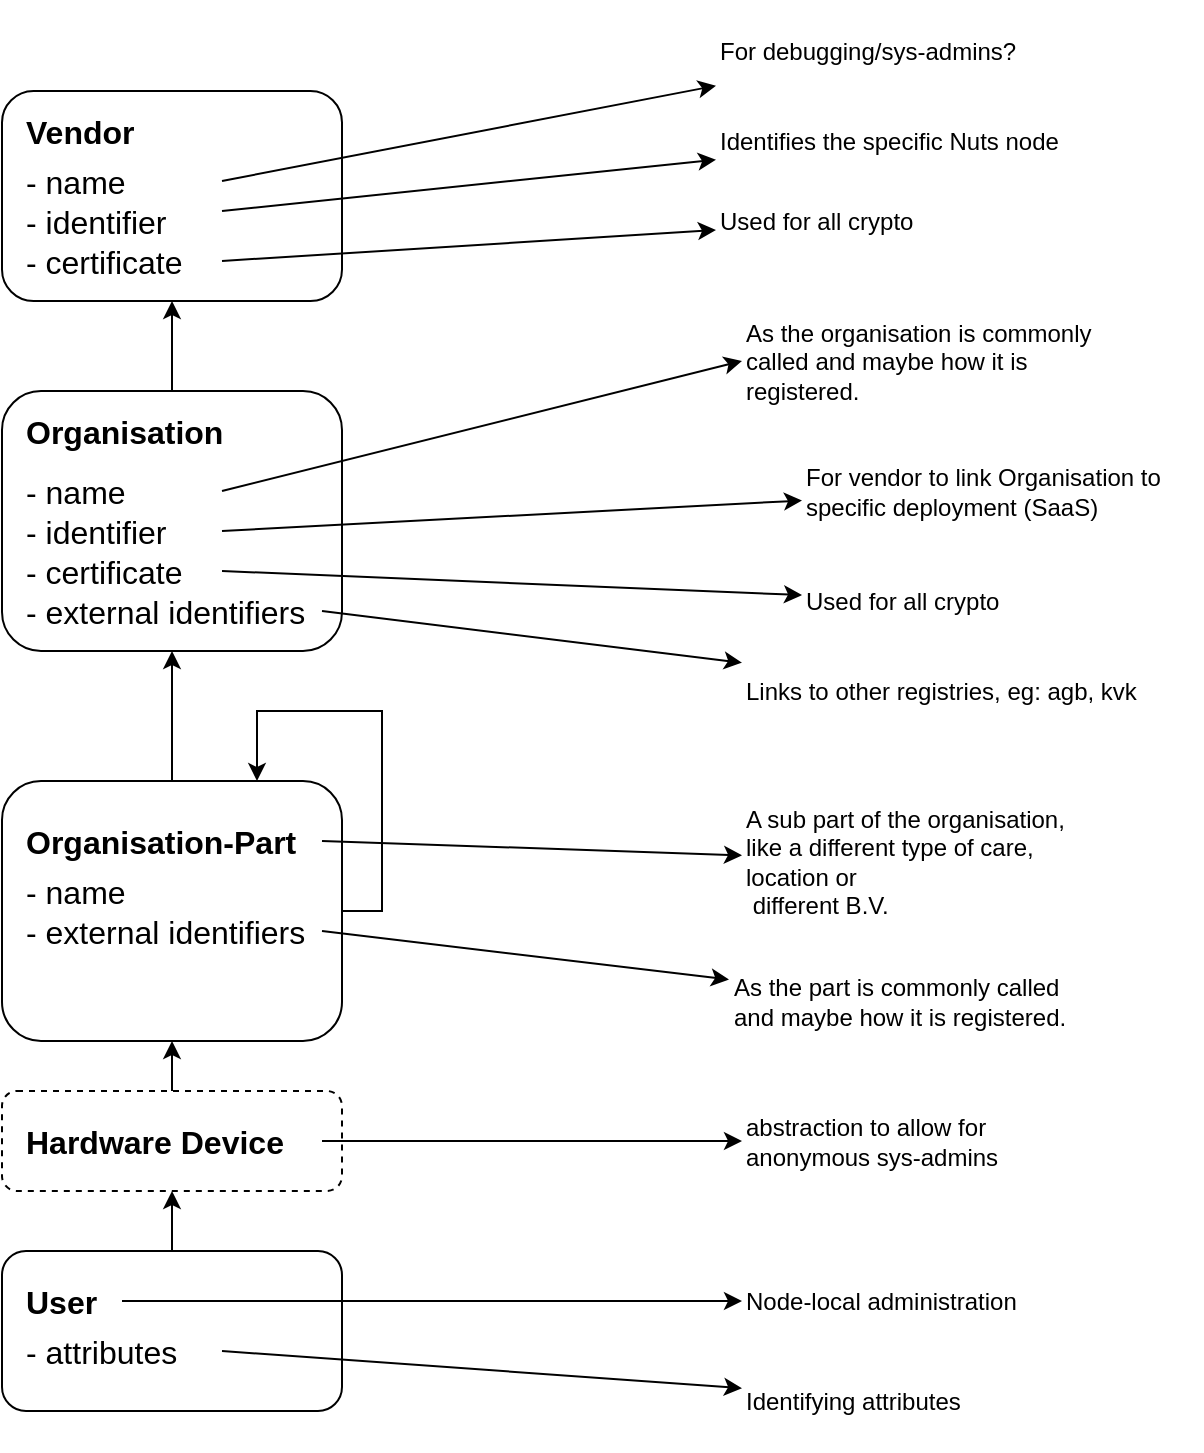 <mxfile version="11.3.0" type="device" pages="1"><diagram id="QG48dFX8elnxP5RsR9Fy" name="Page-1"><mxGraphModel dx="1106" dy="1003" grid="1" gridSize="10" guides="1" tooltips="1" connect="1" arrows="1" fold="1" page="1" pageScale="1" pageWidth="827" pageHeight="1169" math="0" shadow="0"><root><mxCell id="0"/><mxCell id="1" parent="0"/><mxCell id="VHp0zXAH_yV2pyHHh400-45" value="" style="rounded=1;whiteSpace=wrap;html=1;" vertex="1" parent="1"><mxGeometry x="20" y="67.5" width="170" height="105" as="geometry"/></mxCell><mxCell id="VHp0zXAH_yV2pyHHh400-40" style="edgeStyle=none;rounded=0;orthogonalLoop=1;jettySize=auto;html=1;exitX=0.5;exitY=0;exitDx=0;exitDy=0;entryX=0.5;entryY=1;entryDx=0;entryDy=0;" edge="1" parent="1" source="VHp0zXAH_yV2pyHHh400-35" target="VHp0zXAH_yV2pyHHh400-31"><mxGeometry relative="1" as="geometry"/></mxCell><mxCell id="VHp0zXAH_yV2pyHHh400-35" value="" style="rounded=1;whiteSpace=wrap;html=1;" vertex="1" parent="1"><mxGeometry x="20" y="647.5" width="170" height="80" as="geometry"/></mxCell><mxCell id="VHp0zXAH_yV2pyHHh400-32" style="edgeStyle=orthogonalEdgeStyle;rounded=0;orthogonalLoop=1;jettySize=auto;html=1;exitX=0.5;exitY=0;exitDx=0;exitDy=0;" edge="1" parent="1" source="VHp0zXAH_yV2pyHHh400-31" target="VHp0zXAH_yV2pyHHh400-24"><mxGeometry relative="1" as="geometry"/></mxCell><mxCell id="VHp0zXAH_yV2pyHHh400-31" value="" style="rounded=1;whiteSpace=wrap;html=1;dashed=1;" vertex="1" parent="1"><mxGeometry x="20" y="567.5" width="170" height="50" as="geometry"/></mxCell><mxCell id="VHp0zXAH_yV2pyHHh400-27" style="edgeStyle=orthogonalEdgeStyle;rounded=0;orthogonalLoop=1;jettySize=auto;html=1;exitX=0.5;exitY=0;exitDx=0;exitDy=0;entryX=0.5;entryY=1;entryDx=0;entryDy=0;" edge="1" parent="1" source="VHp0zXAH_yV2pyHHh400-24" target="VHp0zXAH_yV2pyHHh400-13"><mxGeometry relative="1" as="geometry"/></mxCell><mxCell id="VHp0zXAH_yV2pyHHh400-24" value="" style="rounded=1;whiteSpace=wrap;html=1;" vertex="1" parent="1"><mxGeometry x="20" y="412.5" width="170" height="130" as="geometry"/></mxCell><mxCell id="VHp0zXAH_yV2pyHHh400-46" style="edgeStyle=none;rounded=0;orthogonalLoop=1;jettySize=auto;html=1;exitX=0.5;exitY=0;exitDx=0;exitDy=0;" edge="1" parent="1" source="VHp0zXAH_yV2pyHHh400-13" target="VHp0zXAH_yV2pyHHh400-45"><mxGeometry relative="1" as="geometry"/></mxCell><mxCell id="VHp0zXAH_yV2pyHHh400-13" value="" style="rounded=1;whiteSpace=wrap;html=1;" vertex="1" parent="1"><mxGeometry x="20" y="217.5" width="170" height="130" as="geometry"/></mxCell><mxCell id="VHp0zXAH_yV2pyHHh400-2" value="For vendor to link Organisation to specific deployment (SaaS)" style="text;html=1;strokeColor=none;fillColor=none;align=left;verticalAlign=middle;whiteSpace=wrap;rounded=0;" vertex="1" parent="1"><mxGeometry x="420" y="237.5" width="180" height="60" as="geometry"/></mxCell><mxCell id="VHp0zXAH_yV2pyHHh400-3" value="As the organisation is commonly called and maybe how it is registered." style="text;html=1;strokeColor=none;fillColor=none;align=left;verticalAlign=middle;whiteSpace=wrap;rounded=0;" vertex="1" parent="1"><mxGeometry x="390" y="177.5" width="180" height="50" as="geometry"/></mxCell><mxCell id="VHp0zXAH_yV2pyHHh400-4" value="Used for all crypto" style="text;html=1;strokeColor=none;fillColor=none;align=left;verticalAlign=middle;whiteSpace=wrap;rounded=0;direction=south;" vertex="1" parent="1"><mxGeometry x="420" y="307.5" width="142" height="30" as="geometry"/></mxCell><mxCell id="VHp0zXAH_yV2pyHHh400-6" value="&lt;font style=&quot;font-size: 16px&quot;&gt;&lt;b&gt;Organisation&lt;/b&gt;&lt;/font&gt;" style="text;html=1;strokeColor=none;fillColor=none;align=left;verticalAlign=middle;whiteSpace=wrap;rounded=0;" vertex="1" parent="1"><mxGeometry x="30" y="222.5" width="180" height="30" as="geometry"/></mxCell><mxCell id="VHp0zXAH_yV2pyHHh400-10" style="rounded=0;orthogonalLoop=1;jettySize=auto;html=1;exitX=1;exitY=0.5;exitDx=0;exitDy=0;entryX=0;entryY=0.5;entryDx=0;entryDy=0;" edge="1" parent="1" source="VHp0zXAH_yV2pyHHh400-7" target="VHp0zXAH_yV2pyHHh400-3"><mxGeometry relative="1" as="geometry"/></mxCell><mxCell id="VHp0zXAH_yV2pyHHh400-7" value="&lt;font style=&quot;font-size: 16px&quot;&gt;- name&lt;/font&gt;" style="text;html=1;strokeColor=none;fillColor=none;align=left;verticalAlign=middle;whiteSpace=wrap;rounded=0;" vertex="1" parent="1"><mxGeometry x="30" y="257.5" width="100" height="20" as="geometry"/></mxCell><mxCell id="VHp0zXAH_yV2pyHHh400-11" style="edgeStyle=none;rounded=0;orthogonalLoop=1;jettySize=auto;html=1;exitX=1;exitY=0.5;exitDx=0;exitDy=0;" edge="1" parent="1" source="VHp0zXAH_yV2pyHHh400-8" target="VHp0zXAH_yV2pyHHh400-2"><mxGeometry relative="1" as="geometry"/></mxCell><mxCell id="VHp0zXAH_yV2pyHHh400-8" value="&lt;font style=&quot;font-size: 16px&quot;&gt;- identifier&lt;/font&gt;" style="text;html=1;strokeColor=none;fillColor=none;align=left;verticalAlign=middle;whiteSpace=wrap;rounded=0;" vertex="1" parent="1"><mxGeometry x="30" y="277.5" width="100" height="20" as="geometry"/></mxCell><mxCell id="VHp0zXAH_yV2pyHHh400-12" style="edgeStyle=none;rounded=0;orthogonalLoop=1;jettySize=auto;html=1;exitX=1;exitY=0.5;exitDx=0;exitDy=0;" edge="1" parent="1" source="VHp0zXAH_yV2pyHHh400-9" target="VHp0zXAH_yV2pyHHh400-4"><mxGeometry relative="1" as="geometry"/></mxCell><mxCell id="VHp0zXAH_yV2pyHHh400-9" value="&lt;font style=&quot;font-size: 16px&quot;&gt;- certificate&lt;/font&gt;" style="text;html=1;strokeColor=none;fillColor=none;align=left;verticalAlign=middle;whiteSpace=wrap;rounded=0;" vertex="1" parent="1"><mxGeometry x="30" y="297.5" width="100" height="20" as="geometry"/></mxCell><mxCell id="VHp0zXAH_yV2pyHHh400-16" style="edgeStyle=none;rounded=0;orthogonalLoop=1;jettySize=auto;html=1;exitX=1;exitY=0.5;exitDx=0;exitDy=0;" edge="1" parent="1" source="VHp0zXAH_yV2pyHHh400-14" target="VHp0zXAH_yV2pyHHh400-15"><mxGeometry relative="1" as="geometry"/></mxCell><mxCell id="VHp0zXAH_yV2pyHHh400-14" value="&lt;font style=&quot;font-size: 16px&quot;&gt;&lt;b&gt;Organisation-Part&lt;/b&gt;&lt;/font&gt;" style="text;html=1;strokeColor=none;fillColor=none;align=left;verticalAlign=middle;whiteSpace=wrap;rounded=0;" vertex="1" parent="1"><mxGeometry x="30" y="427.5" width="150" height="30" as="geometry"/></mxCell><mxCell id="VHp0zXAH_yV2pyHHh400-15" value="A sub part of the organisation, like a different type of care, location or&lt;br&gt;&amp;nbsp;different B.V." style="text;html=1;strokeColor=none;fillColor=none;align=left;verticalAlign=middle;whiteSpace=wrap;rounded=0;" vertex="1" parent="1"><mxGeometry x="390" y="427.5" width="167" height="50" as="geometry"/></mxCell><mxCell id="VHp0zXAH_yV2pyHHh400-17" value="&lt;font style=&quot;font-size: 16px&quot;&gt;- name&lt;/font&gt;" style="text;html=1;strokeColor=none;fillColor=none;align=left;verticalAlign=middle;whiteSpace=wrap;rounded=0;" vertex="1" parent="1"><mxGeometry x="30" y="457.5" width="100" height="20" as="geometry"/></mxCell><mxCell id="VHp0zXAH_yV2pyHHh400-18" value="As the part is commonly called and maybe how it is registered." style="text;html=1;strokeColor=none;fillColor=none;align=left;verticalAlign=middle;whiteSpace=wrap;rounded=0;" vertex="1" parent="1"><mxGeometry x="383.5" y="497.5" width="180" height="50" as="geometry"/></mxCell><mxCell id="VHp0zXAH_yV2pyHHh400-21" style="edgeStyle=none;rounded=0;orthogonalLoop=1;jettySize=auto;html=1;exitX=1;exitY=0.5;exitDx=0;exitDy=0;" edge="1" parent="1" source="VHp0zXAH_yV2pyHHh400-19" target="VHp0zXAH_yV2pyHHh400-20"><mxGeometry relative="1" as="geometry"/></mxCell><mxCell id="VHp0zXAH_yV2pyHHh400-19" value="&lt;font style=&quot;font-size: 16px&quot;&gt;- external identifiers&lt;/font&gt;" style="text;html=1;strokeColor=none;fillColor=none;align=left;verticalAlign=middle;whiteSpace=wrap;rounded=0;" vertex="1" parent="1"><mxGeometry x="30" y="317.5" width="150" height="20" as="geometry"/></mxCell><mxCell id="VHp0zXAH_yV2pyHHh400-20" value="Links to other registries, eg: agb, kvk" style="text;html=1;strokeColor=none;fillColor=none;align=left;verticalAlign=middle;whiteSpace=wrap;rounded=0;" vertex="1" parent="1"><mxGeometry x="390" y="337.5" width="230" height="60" as="geometry"/></mxCell><mxCell id="VHp0zXAH_yV2pyHHh400-23" style="edgeStyle=none;rounded=0;orthogonalLoop=1;jettySize=auto;html=1;exitX=1;exitY=0.5;exitDx=0;exitDy=0;" edge="1" parent="1" source="VHp0zXAH_yV2pyHHh400-22" target="VHp0zXAH_yV2pyHHh400-18"><mxGeometry relative="1" as="geometry"/></mxCell><mxCell id="VHp0zXAH_yV2pyHHh400-22" value="&lt;font style=&quot;font-size: 16px&quot;&gt;- external identifiers&lt;/font&gt;" style="text;html=1;strokeColor=none;fillColor=none;align=left;verticalAlign=middle;whiteSpace=wrap;rounded=0;" vertex="1" parent="1"><mxGeometry x="30" y="477.5" width="150" height="20" as="geometry"/></mxCell><mxCell id="VHp0zXAH_yV2pyHHh400-25" style="edgeStyle=orthogonalEdgeStyle;rounded=0;orthogonalLoop=1;jettySize=auto;html=1;exitX=1;exitY=0.5;exitDx=0;exitDy=0;entryX=0.75;entryY=0;entryDx=0;entryDy=0;" edge="1" parent="1" source="VHp0zXAH_yV2pyHHh400-24" target="VHp0zXAH_yV2pyHHh400-24"><mxGeometry relative="1" as="geometry"><Array as="points"><mxPoint x="210" y="477.5"/><mxPoint x="210" y="377.5"/><mxPoint x="148" y="377.5"/></Array></mxGeometry></mxCell><mxCell id="VHp0zXAH_yV2pyHHh400-30" style="edgeStyle=orthogonalEdgeStyle;rounded=0;orthogonalLoop=1;jettySize=auto;html=1;exitX=1;exitY=0.5;exitDx=0;exitDy=0;" edge="1" parent="1" source="VHp0zXAH_yV2pyHHh400-28" target="VHp0zXAH_yV2pyHHh400-29"><mxGeometry relative="1" as="geometry"/></mxCell><mxCell id="VHp0zXAH_yV2pyHHh400-28" value="&lt;font style=&quot;font-size: 16px&quot;&gt;&lt;b&gt;Hardware Device&lt;/b&gt;&lt;/font&gt;" style="text;html=1;strokeColor=none;fillColor=none;align=left;verticalAlign=middle;whiteSpace=wrap;rounded=0;" vertex="1" parent="1"><mxGeometry x="30" y="577.5" width="150" height="30" as="geometry"/></mxCell><mxCell id="VHp0zXAH_yV2pyHHh400-29" value="abstraction to allow for anonymous sys-admins" style="text;html=1;strokeColor=none;fillColor=none;align=left;verticalAlign=middle;whiteSpace=wrap;rounded=0;" vertex="1" parent="1"><mxGeometry x="390" y="567.5" width="180" height="50" as="geometry"/></mxCell><mxCell id="VHp0zXAH_yV2pyHHh400-37" style="edgeStyle=orthogonalEdgeStyle;rounded=0;orthogonalLoop=1;jettySize=auto;html=1;exitX=1;exitY=0.5;exitDx=0;exitDy=0;" edge="1" parent="1" source="VHp0zXAH_yV2pyHHh400-33" target="VHp0zXAH_yV2pyHHh400-36"><mxGeometry relative="1" as="geometry"/></mxCell><mxCell id="VHp0zXAH_yV2pyHHh400-33" value="&lt;font style=&quot;font-size: 16px&quot;&gt;&lt;b&gt;User&lt;/b&gt;&lt;/font&gt;" style="text;html=1;strokeColor=none;fillColor=none;align=left;verticalAlign=middle;whiteSpace=wrap;rounded=0;" vertex="1" parent="1"><mxGeometry x="30" y="657.5" width="50" height="30" as="geometry"/></mxCell><mxCell id="VHp0zXAH_yV2pyHHh400-39" style="rounded=0;orthogonalLoop=1;jettySize=auto;html=1;exitX=1;exitY=0.5;exitDx=0;exitDy=0;" edge="1" parent="1" source="VHp0zXAH_yV2pyHHh400-34" target="VHp0zXAH_yV2pyHHh400-38"><mxGeometry relative="1" as="geometry"/></mxCell><mxCell id="VHp0zXAH_yV2pyHHh400-34" value="&lt;font style=&quot;font-size: 16px&quot;&gt;- attributes&lt;/font&gt;" style="text;html=1;strokeColor=none;fillColor=none;align=left;verticalAlign=middle;whiteSpace=wrap;rounded=0;" vertex="1" parent="1"><mxGeometry x="30" y="687.5" width="100" height="20" as="geometry"/></mxCell><mxCell id="VHp0zXAH_yV2pyHHh400-36" value="Node-local administration" style="text;html=1;strokeColor=none;fillColor=none;align=left;verticalAlign=middle;whiteSpace=wrap;rounded=0;" vertex="1" parent="1"><mxGeometry x="390" y="647.5" width="180" height="50" as="geometry"/></mxCell><mxCell id="VHp0zXAH_yV2pyHHh400-38" value="Identifying attributes" style="text;html=1;strokeColor=none;fillColor=none;align=left;verticalAlign=middle;whiteSpace=wrap;rounded=0;" vertex="1" parent="1"><mxGeometry x="390" y="697.5" width="180" height="50" as="geometry"/></mxCell><mxCell id="VHp0zXAH_yV2pyHHh400-41" value="&lt;font style=&quot;font-size: 16px&quot;&gt;&lt;b&gt;Vendor&lt;/b&gt;&lt;/font&gt;" style="text;html=1;strokeColor=none;fillColor=none;align=left;verticalAlign=middle;whiteSpace=wrap;rounded=0;" vertex="1" parent="1"><mxGeometry x="30" y="72.5" width="180" height="30" as="geometry"/></mxCell><mxCell id="VHp0zXAH_yV2pyHHh400-48" style="edgeStyle=none;rounded=0;orthogonalLoop=1;jettySize=auto;html=1;exitX=1;exitY=0.5;exitDx=0;exitDy=0;" edge="1" parent="1" source="VHp0zXAH_yV2pyHHh400-42" target="VHp0zXAH_yV2pyHHh400-47"><mxGeometry relative="1" as="geometry"/></mxCell><mxCell id="VHp0zXAH_yV2pyHHh400-42" value="&lt;font style=&quot;font-size: 16px&quot;&gt;- name&lt;/font&gt;" style="text;html=1;strokeColor=none;fillColor=none;align=left;verticalAlign=middle;whiteSpace=wrap;rounded=0;" vertex="1" parent="1"><mxGeometry x="30" y="102.5" width="100" height="20" as="geometry"/></mxCell><mxCell id="VHp0zXAH_yV2pyHHh400-50" style="edgeStyle=none;rounded=0;orthogonalLoop=1;jettySize=auto;html=1;exitX=1;exitY=0.25;exitDx=0;exitDy=0;" edge="1" parent="1" source="VHp0zXAH_yV2pyHHh400-43" target="VHp0zXAH_yV2pyHHh400-49"><mxGeometry relative="1" as="geometry"/></mxCell><mxCell id="VHp0zXAH_yV2pyHHh400-43" value="&lt;font style=&quot;font-size: 16px&quot;&gt;- identifier&lt;/font&gt;" style="text;html=1;strokeColor=none;fillColor=none;align=left;verticalAlign=middle;whiteSpace=wrap;rounded=0;" vertex="1" parent="1"><mxGeometry x="30" y="122.5" width="100" height="20" as="geometry"/></mxCell><mxCell id="VHp0zXAH_yV2pyHHh400-53" style="edgeStyle=none;rounded=0;orthogonalLoop=1;jettySize=auto;html=1;exitX=1;exitY=0.5;exitDx=0;exitDy=0;" edge="1" parent="1" source="VHp0zXAH_yV2pyHHh400-44" target="VHp0zXAH_yV2pyHHh400-52"><mxGeometry relative="1" as="geometry"/></mxCell><mxCell id="VHp0zXAH_yV2pyHHh400-44" value="&lt;font style=&quot;font-size: 16px&quot;&gt;- certificate&lt;/font&gt;" style="text;html=1;strokeColor=none;fillColor=none;align=left;verticalAlign=middle;whiteSpace=wrap;rounded=0;" vertex="1" parent="1"><mxGeometry x="30" y="142.5" width="100" height="20" as="geometry"/></mxCell><mxCell id="VHp0zXAH_yV2pyHHh400-47" value="For debugging/sys-admins?" style="text;html=1;strokeColor=none;fillColor=none;align=left;verticalAlign=middle;whiteSpace=wrap;rounded=0;" vertex="1" parent="1"><mxGeometry x="377" y="22.5" width="180" height="50" as="geometry"/></mxCell><mxCell id="VHp0zXAH_yV2pyHHh400-49" value="Identifies the specific Nuts node" style="text;html=1;strokeColor=none;fillColor=none;align=left;verticalAlign=middle;whiteSpace=wrap;rounded=0;" vertex="1" parent="1"><mxGeometry x="377" y="72.5" width="180" height="40" as="geometry"/></mxCell><mxCell id="VHp0zXAH_yV2pyHHh400-52" value="Used for all crypto" style="text;html=1;strokeColor=none;fillColor=none;align=left;verticalAlign=middle;whiteSpace=wrap;rounded=0;direction=south;" vertex="1" parent="1"><mxGeometry x="377" y="117.5" width="142" height="30" as="geometry"/></mxCell></root></mxGraphModel></diagram></mxfile>